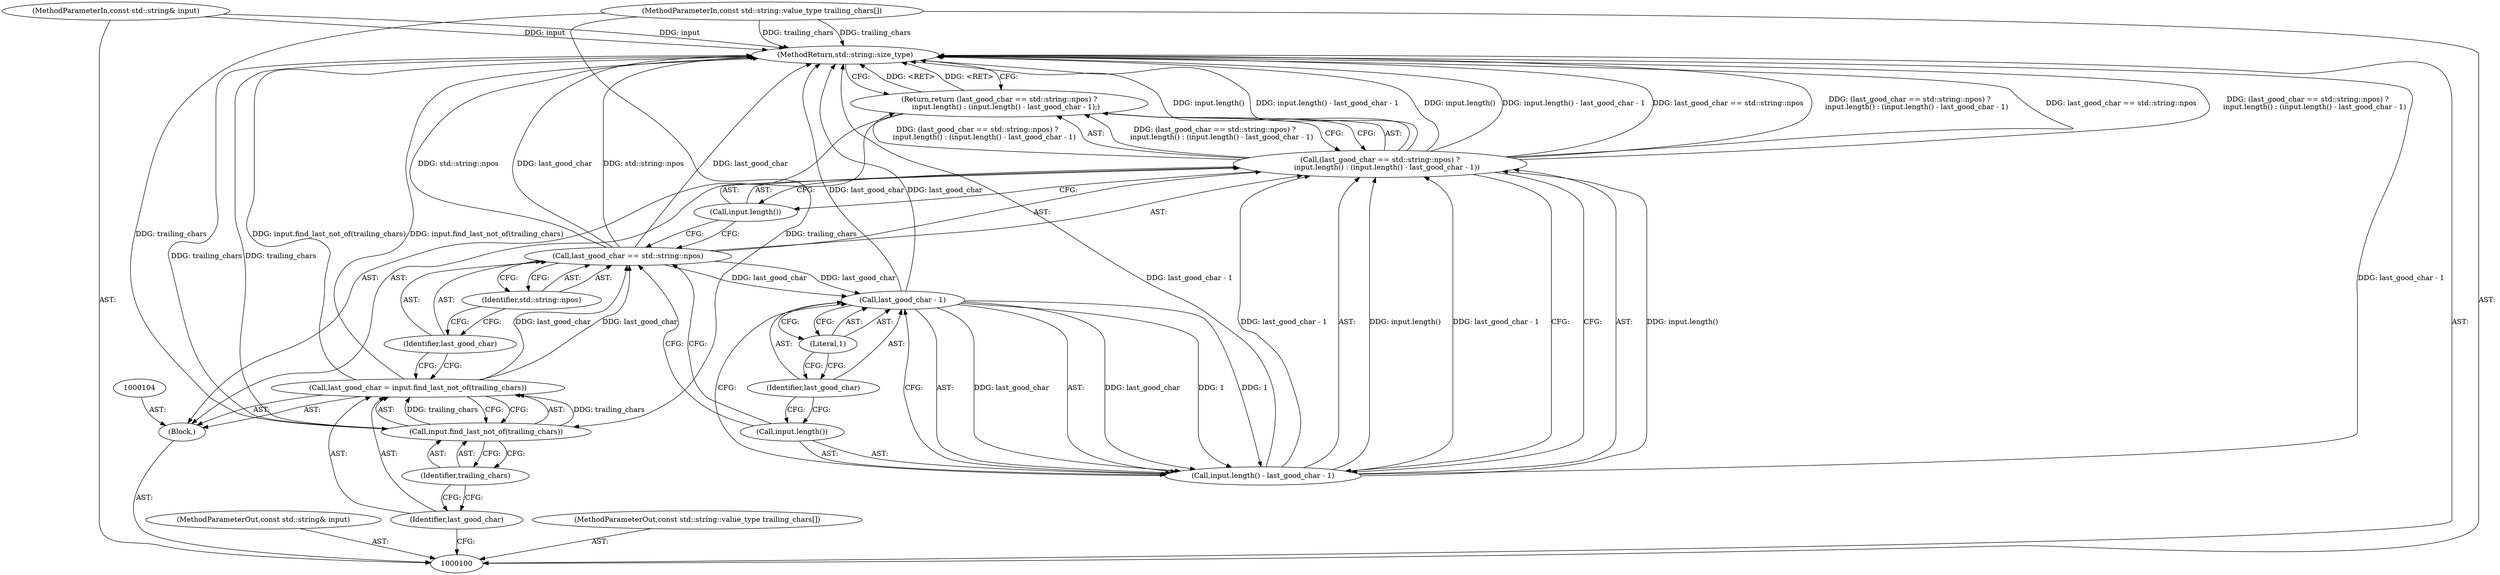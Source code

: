 digraph "0_Chrome_9d02cda7a634fbd6e53d98091f618057f0174387_3" {
"1000120" [label="(MethodReturn,std::string::size_type)"];
"1000101" [label="(MethodParameterIn,const std::string& input)"];
"1000157" [label="(MethodParameterOut,const std::string& input)"];
"1000102" [label="(MethodParameterIn,const std::string::value_type trailing_chars[])"];
"1000158" [label="(MethodParameterOut,const std::string::value_type trailing_chars[])"];
"1000103" [label="(Block,)"];
"1000105" [label="(Call,last_good_char = input.find_last_not_of(trailing_chars))"];
"1000106" [label="(Identifier,last_good_char)"];
"1000107" [label="(Call,input.find_last_not_of(trailing_chars))"];
"1000108" [label="(Identifier,trailing_chars)"];
"1000110" [label="(Call,(last_good_char == std::string::npos) ?\n      input.length() : (input.length() - last_good_char - 1))"];
"1000111" [label="(Call,last_good_char == std::string::npos)"];
"1000112" [label="(Identifier,last_good_char)"];
"1000113" [label="(Identifier,std::string::npos)"];
"1000109" [label="(Return,return (last_good_char == std::string::npos) ?\n      input.length() : (input.length() - last_good_char - 1);)"];
"1000115" [label="(Call,input.length() - last_good_char - 1)"];
"1000116" [label="(Call,input.length())"];
"1000117" [label="(Call,last_good_char - 1)"];
"1000118" [label="(Identifier,last_good_char)"];
"1000119" [label="(Literal,1)"];
"1000114" [label="(Call,input.length())"];
"1000120" -> "1000100"  [label="AST: "];
"1000120" -> "1000109"  [label="CFG: "];
"1000115" -> "1000120"  [label="DDG: last_good_char - 1"];
"1000107" -> "1000120"  [label="DDG: trailing_chars"];
"1000105" -> "1000120"  [label="DDG: input.find_last_not_of(trailing_chars)"];
"1000110" -> "1000120"  [label="DDG: input.length()"];
"1000110" -> "1000120"  [label="DDG: input.length() - last_good_char - 1"];
"1000110" -> "1000120"  [label="DDG: last_good_char == std::string::npos"];
"1000110" -> "1000120"  [label="DDG: (last_good_char == std::string::npos) ?\n      input.length() : (input.length() - last_good_char - 1)"];
"1000117" -> "1000120"  [label="DDG: last_good_char"];
"1000102" -> "1000120"  [label="DDG: trailing_chars"];
"1000111" -> "1000120"  [label="DDG: last_good_char"];
"1000111" -> "1000120"  [label="DDG: std::string::npos"];
"1000101" -> "1000120"  [label="DDG: input"];
"1000109" -> "1000120"  [label="DDG: <RET>"];
"1000101" -> "1000100"  [label="AST: "];
"1000101" -> "1000120"  [label="DDG: input"];
"1000157" -> "1000100"  [label="AST: "];
"1000102" -> "1000100"  [label="AST: "];
"1000102" -> "1000120"  [label="DDG: trailing_chars"];
"1000102" -> "1000107"  [label="DDG: trailing_chars"];
"1000158" -> "1000100"  [label="AST: "];
"1000103" -> "1000100"  [label="AST: "];
"1000104" -> "1000103"  [label="AST: "];
"1000105" -> "1000103"  [label="AST: "];
"1000109" -> "1000103"  [label="AST: "];
"1000105" -> "1000103"  [label="AST: "];
"1000105" -> "1000107"  [label="CFG: "];
"1000106" -> "1000105"  [label="AST: "];
"1000107" -> "1000105"  [label="AST: "];
"1000112" -> "1000105"  [label="CFG: "];
"1000105" -> "1000120"  [label="DDG: input.find_last_not_of(trailing_chars)"];
"1000107" -> "1000105"  [label="DDG: trailing_chars"];
"1000105" -> "1000111"  [label="DDG: last_good_char"];
"1000106" -> "1000105"  [label="AST: "];
"1000106" -> "1000100"  [label="CFG: "];
"1000108" -> "1000106"  [label="CFG: "];
"1000107" -> "1000105"  [label="AST: "];
"1000107" -> "1000108"  [label="CFG: "];
"1000108" -> "1000107"  [label="AST: "];
"1000105" -> "1000107"  [label="CFG: "];
"1000107" -> "1000120"  [label="DDG: trailing_chars"];
"1000107" -> "1000105"  [label="DDG: trailing_chars"];
"1000102" -> "1000107"  [label="DDG: trailing_chars"];
"1000108" -> "1000107"  [label="AST: "];
"1000108" -> "1000106"  [label="CFG: "];
"1000107" -> "1000108"  [label="CFG: "];
"1000110" -> "1000109"  [label="AST: "];
"1000110" -> "1000114"  [label="CFG: "];
"1000110" -> "1000115"  [label="CFG: "];
"1000111" -> "1000110"  [label="AST: "];
"1000114" -> "1000110"  [label="AST: "];
"1000115" -> "1000110"  [label="AST: "];
"1000109" -> "1000110"  [label="CFG: "];
"1000110" -> "1000120"  [label="DDG: input.length()"];
"1000110" -> "1000120"  [label="DDG: input.length() - last_good_char - 1"];
"1000110" -> "1000120"  [label="DDG: last_good_char == std::string::npos"];
"1000110" -> "1000120"  [label="DDG: (last_good_char == std::string::npos) ?\n      input.length() : (input.length() - last_good_char - 1)"];
"1000110" -> "1000109"  [label="DDG: (last_good_char == std::string::npos) ?\n      input.length() : (input.length() - last_good_char - 1)"];
"1000115" -> "1000110"  [label="DDG: input.length()"];
"1000115" -> "1000110"  [label="DDG: last_good_char - 1"];
"1000111" -> "1000110"  [label="AST: "];
"1000111" -> "1000113"  [label="CFG: "];
"1000112" -> "1000111"  [label="AST: "];
"1000113" -> "1000111"  [label="AST: "];
"1000114" -> "1000111"  [label="CFG: "];
"1000116" -> "1000111"  [label="CFG: "];
"1000111" -> "1000120"  [label="DDG: last_good_char"];
"1000111" -> "1000120"  [label="DDG: std::string::npos"];
"1000105" -> "1000111"  [label="DDG: last_good_char"];
"1000111" -> "1000117"  [label="DDG: last_good_char"];
"1000112" -> "1000111"  [label="AST: "];
"1000112" -> "1000105"  [label="CFG: "];
"1000113" -> "1000112"  [label="CFG: "];
"1000113" -> "1000111"  [label="AST: "];
"1000113" -> "1000112"  [label="CFG: "];
"1000111" -> "1000113"  [label="CFG: "];
"1000109" -> "1000103"  [label="AST: "];
"1000109" -> "1000110"  [label="CFG: "];
"1000110" -> "1000109"  [label="AST: "];
"1000120" -> "1000109"  [label="CFG: "];
"1000109" -> "1000120"  [label="DDG: <RET>"];
"1000110" -> "1000109"  [label="DDG: (last_good_char == std::string::npos) ?\n      input.length() : (input.length() - last_good_char - 1)"];
"1000115" -> "1000110"  [label="AST: "];
"1000115" -> "1000117"  [label="CFG: "];
"1000116" -> "1000115"  [label="AST: "];
"1000117" -> "1000115"  [label="AST: "];
"1000110" -> "1000115"  [label="CFG: "];
"1000115" -> "1000120"  [label="DDG: last_good_char - 1"];
"1000115" -> "1000110"  [label="DDG: input.length()"];
"1000115" -> "1000110"  [label="DDG: last_good_char - 1"];
"1000117" -> "1000115"  [label="DDG: last_good_char"];
"1000117" -> "1000115"  [label="DDG: 1"];
"1000116" -> "1000115"  [label="AST: "];
"1000116" -> "1000111"  [label="CFG: "];
"1000118" -> "1000116"  [label="CFG: "];
"1000117" -> "1000115"  [label="AST: "];
"1000117" -> "1000119"  [label="CFG: "];
"1000118" -> "1000117"  [label="AST: "];
"1000119" -> "1000117"  [label="AST: "];
"1000115" -> "1000117"  [label="CFG: "];
"1000117" -> "1000120"  [label="DDG: last_good_char"];
"1000117" -> "1000115"  [label="DDG: last_good_char"];
"1000117" -> "1000115"  [label="DDG: 1"];
"1000111" -> "1000117"  [label="DDG: last_good_char"];
"1000118" -> "1000117"  [label="AST: "];
"1000118" -> "1000116"  [label="CFG: "];
"1000119" -> "1000118"  [label="CFG: "];
"1000119" -> "1000117"  [label="AST: "];
"1000119" -> "1000118"  [label="CFG: "];
"1000117" -> "1000119"  [label="CFG: "];
"1000114" -> "1000110"  [label="AST: "];
"1000114" -> "1000111"  [label="CFG: "];
"1000110" -> "1000114"  [label="CFG: "];
}
